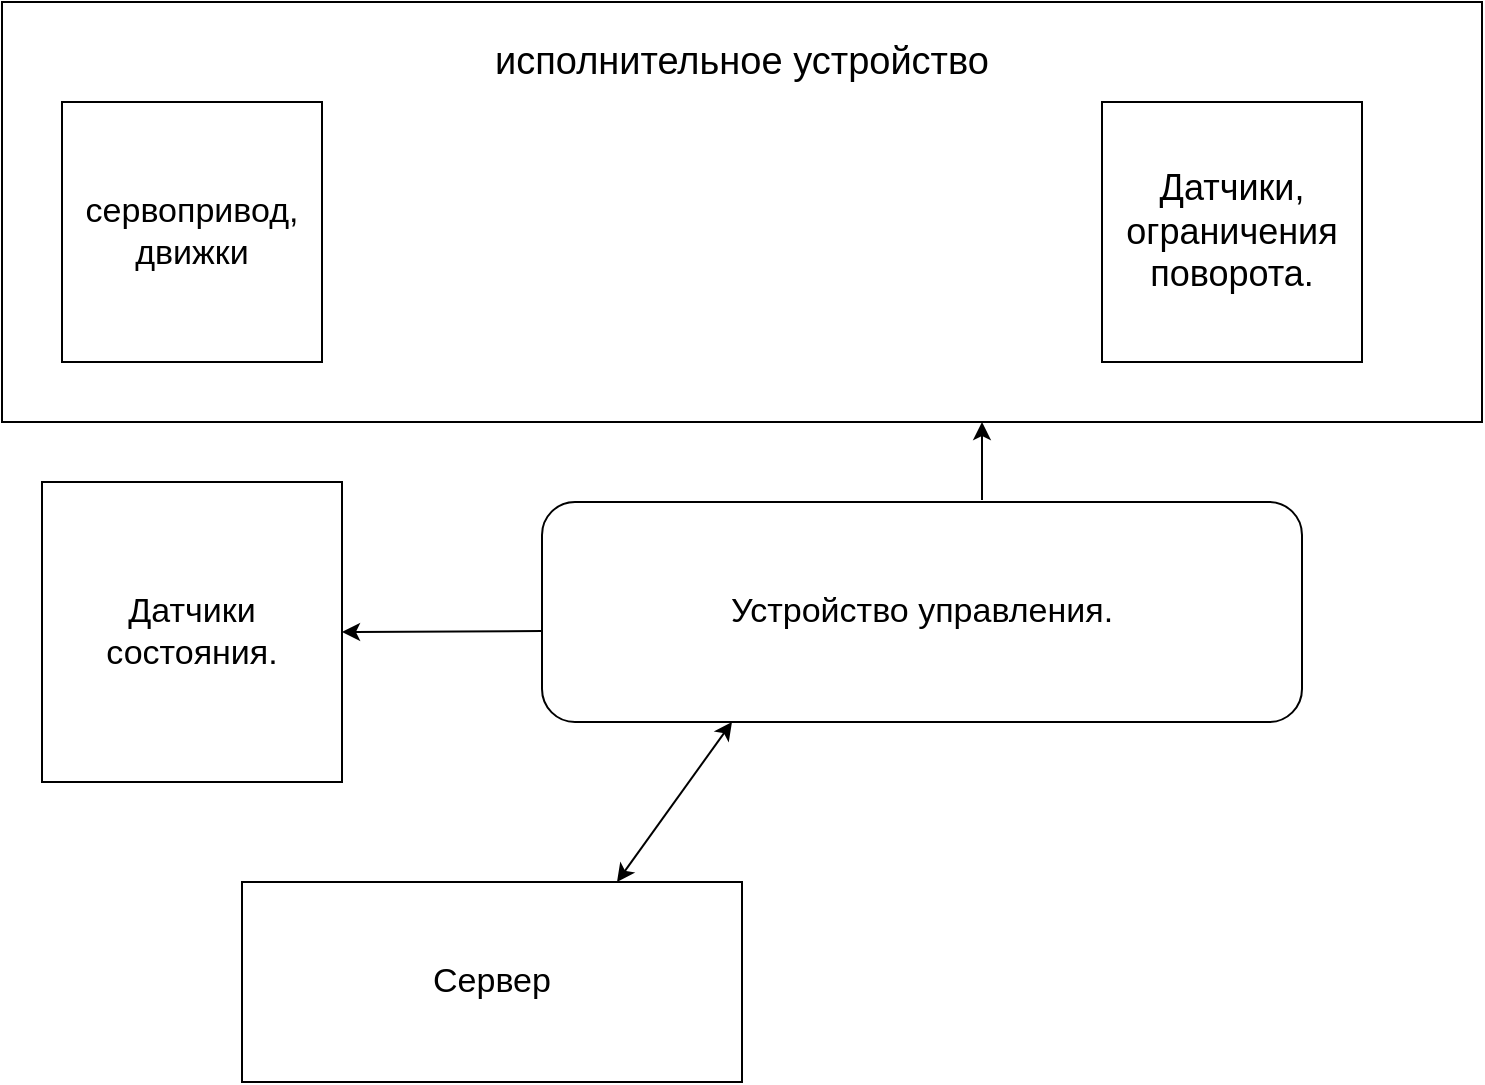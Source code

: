 <mxfile version="14.5.7" type="github">
  <diagram id="Ce9p5Uoo5V55g3IsSZXp" name="Page-1">
    <mxGraphModel dx="1354" dy="806" grid="1" gridSize="10" guides="1" tooltips="1" connect="1" arrows="1" fold="1" page="1" pageScale="1" pageWidth="827" pageHeight="1169" math="0" shadow="0">
      <root>
        <mxCell id="0" />
        <mxCell id="1" parent="0" />
        <mxCell id="lBvxNcB6RZUgHxDEI5Oi-2" value="" style="rounded=0;whiteSpace=wrap;html=1;" vertex="1" parent="1">
          <mxGeometry x="30" y="200" width="740" height="210" as="geometry" />
        </mxCell>
        <mxCell id="lBvxNcB6RZUgHxDEI5Oi-3" value="&lt;span style=&quot;font-size: 19px&quot;&gt;исполнительное устройство&lt;/span&gt;" style="rounded=0;whiteSpace=wrap;html=1;" vertex="1" parent="1">
          <mxGeometry x="30" y="230" width="740" as="geometry" />
        </mxCell>
        <mxCell id="lBvxNcB6RZUgHxDEI5Oi-4" value="&lt;font style=&quot;font-size: 17px&quot;&gt;сервопривод, движки&lt;/font&gt;" style="whiteSpace=wrap;html=1;aspect=fixed;" vertex="1" parent="1">
          <mxGeometry x="60" y="250" width="130" height="130" as="geometry" />
        </mxCell>
        <mxCell id="lBvxNcB6RZUgHxDEI5Oi-6" value="&lt;font style=&quot;font-size: 18px&quot;&gt;Датчики, ограничения поворота.&lt;/font&gt;" style="whiteSpace=wrap;html=1;aspect=fixed;" vertex="1" parent="1">
          <mxGeometry x="580" y="250" width="130" height="130" as="geometry" />
        </mxCell>
        <mxCell id="lBvxNcB6RZUgHxDEI5Oi-8" value="&lt;font style=&quot;font-size: 17px&quot;&gt;Датчики состояния.&lt;/font&gt;" style="whiteSpace=wrap;html=1;aspect=fixed;" vertex="1" parent="1">
          <mxGeometry x="50" y="440" width="150" height="150" as="geometry" />
        </mxCell>
        <mxCell id="lBvxNcB6RZUgHxDEI5Oi-9" value="&lt;font style=&quot;font-size: 17px&quot;&gt;Устройство управления.&lt;/font&gt;" style="rounded=1;whiteSpace=wrap;html=1;" vertex="1" parent="1">
          <mxGeometry x="300" y="450" width="380" height="110" as="geometry" />
        </mxCell>
        <mxCell id="lBvxNcB6RZUgHxDEI5Oi-10" value="" style="endArrow=classic;html=1;entryX=1;entryY=0.5;entryDx=0;entryDy=0;" edge="1" parent="1" target="lBvxNcB6RZUgHxDEI5Oi-8">
          <mxGeometry width="50" height="50" relative="1" as="geometry">
            <mxPoint x="300" y="514.5" as="sourcePoint" />
            <mxPoint x="240" y="514.5" as="targetPoint" />
          </mxGeometry>
        </mxCell>
        <mxCell id="lBvxNcB6RZUgHxDEI5Oi-11" value="" style="endArrow=classic;html=1;" edge="1" parent="1">
          <mxGeometry width="50" height="50" relative="1" as="geometry">
            <mxPoint x="520" y="449" as="sourcePoint" />
            <mxPoint x="520" y="410" as="targetPoint" />
            <Array as="points">
              <mxPoint x="520" y="440" />
            </Array>
          </mxGeometry>
        </mxCell>
        <mxCell id="lBvxNcB6RZUgHxDEI5Oi-12" value="&lt;font style=&quot;font-size: 17px&quot;&gt;Сервер&lt;/font&gt;" style="rounded=0;whiteSpace=wrap;html=1;" vertex="1" parent="1">
          <mxGeometry x="150" y="640" width="250" height="100" as="geometry" />
        </mxCell>
        <mxCell id="lBvxNcB6RZUgHxDEI5Oi-13" value="" style="endArrow=classic;startArrow=classic;html=1;entryX=0.25;entryY=1;entryDx=0;entryDy=0;exitX=0.75;exitY=0;exitDx=0;exitDy=0;" edge="1" parent="1" source="lBvxNcB6RZUgHxDEI5Oi-12" target="lBvxNcB6RZUgHxDEI5Oi-9">
          <mxGeometry width="50" height="50" relative="1" as="geometry">
            <mxPoint x="414" y="650" as="sourcePoint" />
            <mxPoint x="464" y="600" as="targetPoint" />
          </mxGeometry>
        </mxCell>
      </root>
    </mxGraphModel>
  </diagram>
</mxfile>
